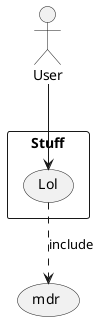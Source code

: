 
@startuml

:User:

rectangle Stuff {
  (Lol)
}

User --> (Lol)

(Lol) ..> (mdr) : include


@enduml
